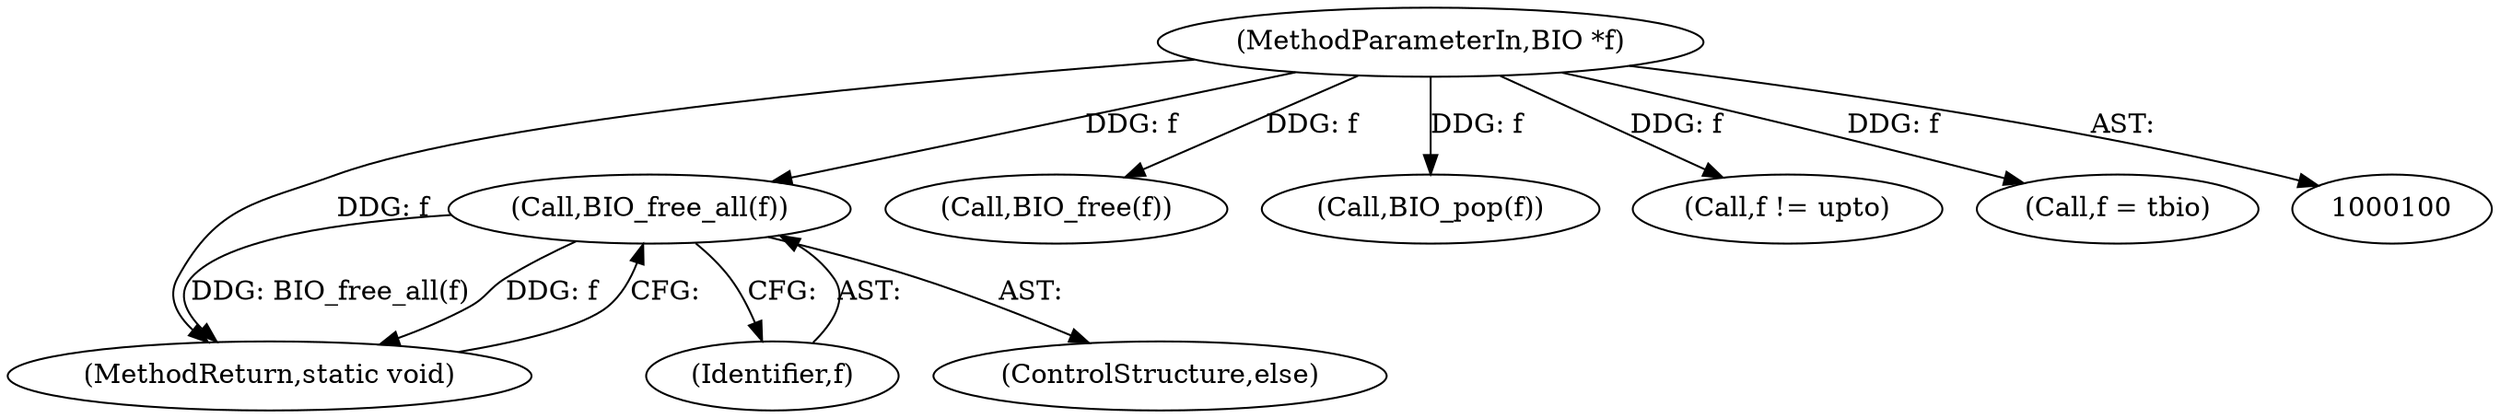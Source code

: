 digraph "0_openssl_cd30f03ac5bf2962f44bd02ae8d88245dff2f12c_1@API" {
"1000123" [label="(Call,BIO_free_all(f))"];
"1000101" [label="(MethodParameterIn,BIO *f)"];
"1000114" [label="(Call,BIO_free(f))"];
"1000123" [label="(Call,BIO_free_all(f))"];
"1000112" [label="(Call,BIO_pop(f))"];
"1000125" [label="(MethodReturn,static void)"];
"1000124" [label="(Identifier,f)"];
"1000119" [label="(Call,f != upto)"];
"1000122" [label="(ControlStructure,else)"];
"1000116" [label="(Call,f = tbio)"];
"1000101" [label="(MethodParameterIn,BIO *f)"];
"1000123" -> "1000122"  [label="AST: "];
"1000123" -> "1000124"  [label="CFG: "];
"1000124" -> "1000123"  [label="AST: "];
"1000125" -> "1000123"  [label="CFG: "];
"1000123" -> "1000125"  [label="DDG: BIO_free_all(f)"];
"1000123" -> "1000125"  [label="DDG: f"];
"1000101" -> "1000123"  [label="DDG: f"];
"1000101" -> "1000100"  [label="AST: "];
"1000101" -> "1000125"  [label="DDG: f"];
"1000101" -> "1000112"  [label="DDG: f"];
"1000101" -> "1000114"  [label="DDG: f"];
"1000101" -> "1000116"  [label="DDG: f"];
"1000101" -> "1000119"  [label="DDG: f"];
}
